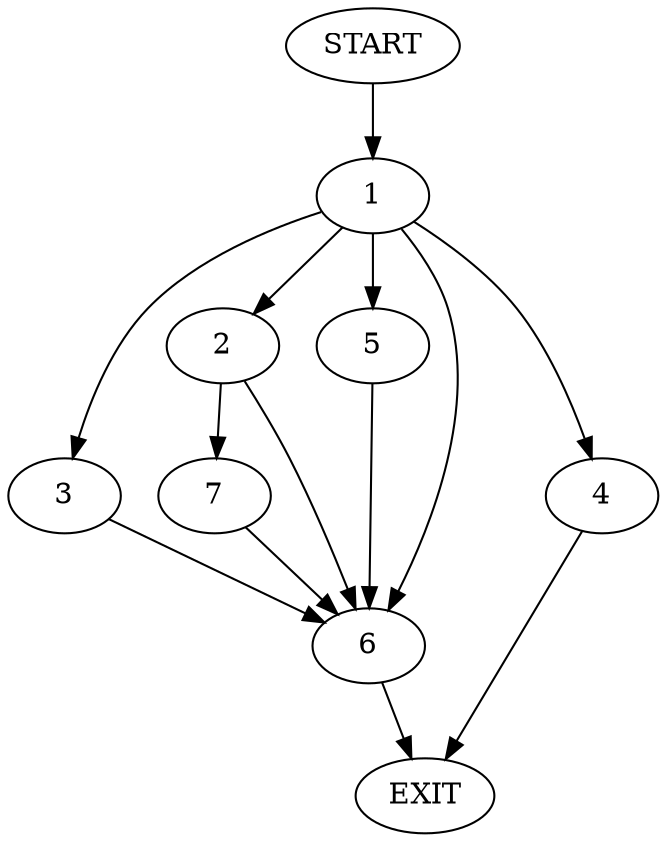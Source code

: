 digraph {
0 [label="START"]
8 [label="EXIT"]
0 -> 1
1 -> 2
1 -> 3
1 -> 4
1 -> 5
1 -> 6
4 -> 8
5 -> 6
3 -> 6
2 -> 7
2 -> 6
6 -> 8
7 -> 6
}
